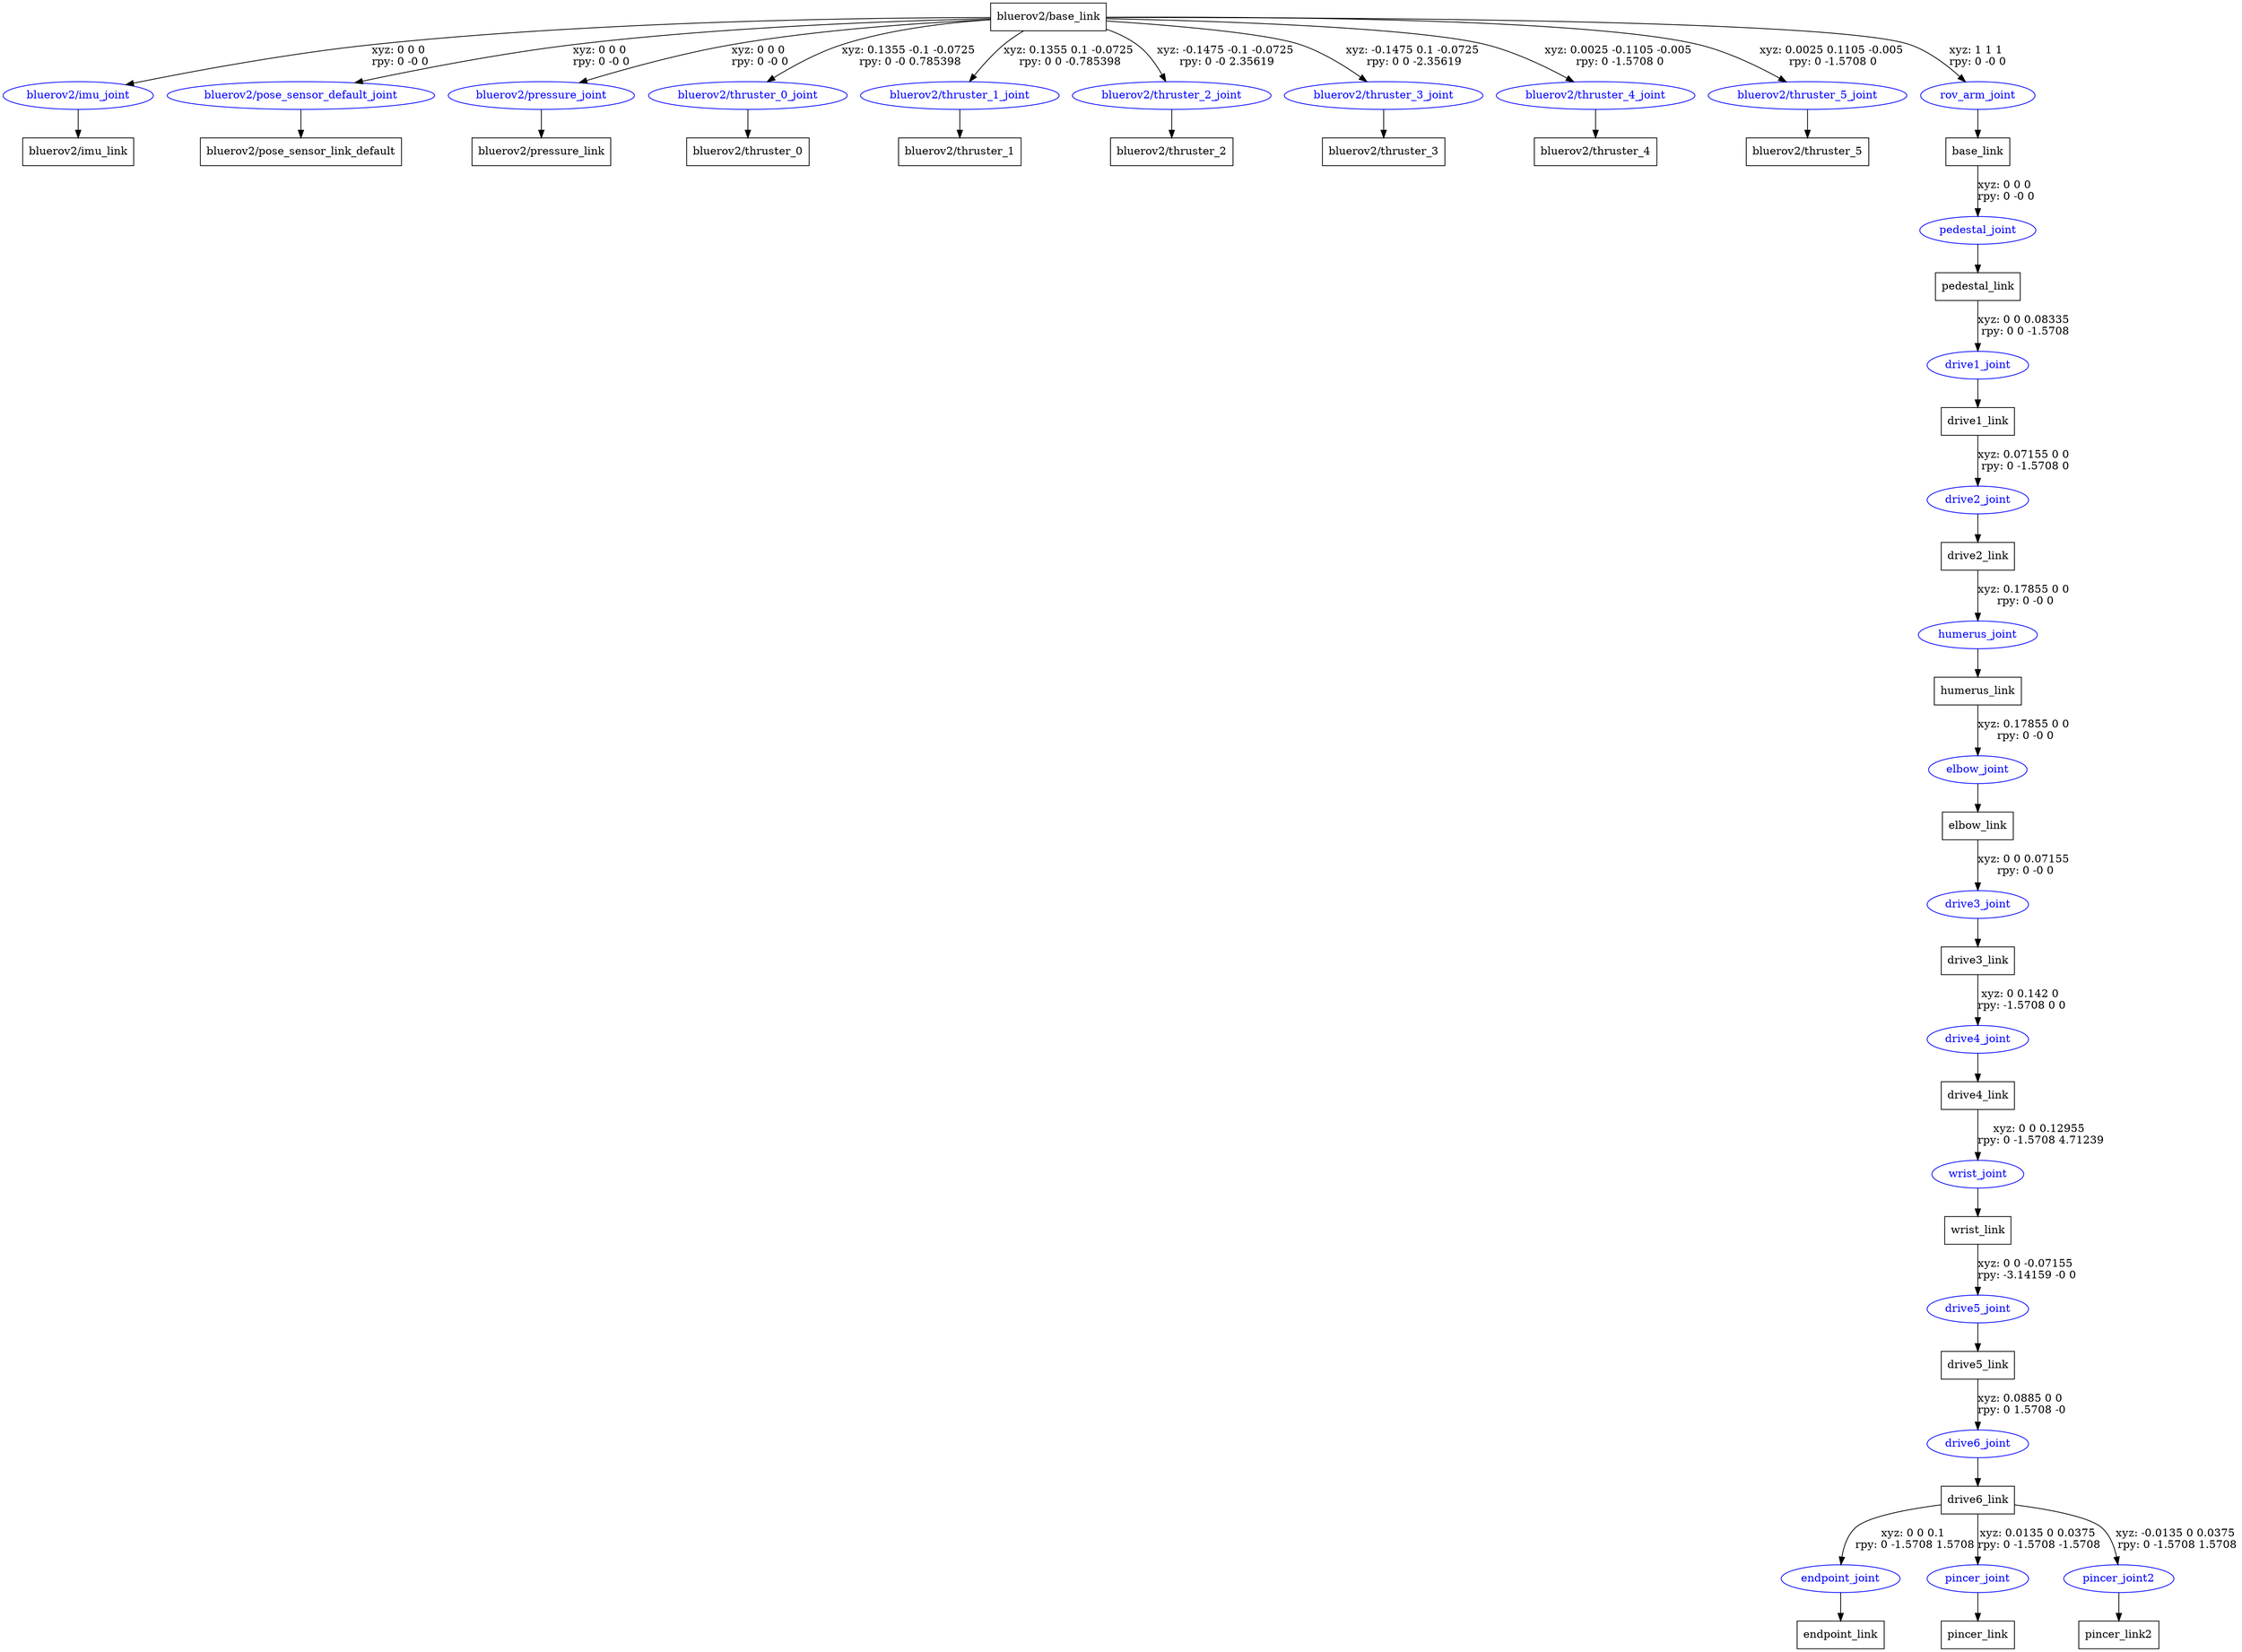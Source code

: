 digraph G {
node [shape=box];
"bluerov2/base_link" [label="bluerov2/base_link"];
"bluerov2/imu_link" [label="bluerov2/imu_link"];
"bluerov2/pose_sensor_link_default" [label="bluerov2/pose_sensor_link_default"];
"bluerov2/pressure_link" [label="bluerov2/pressure_link"];
"bluerov2/thruster_0" [label="bluerov2/thruster_0"];
"bluerov2/thruster_1" [label="bluerov2/thruster_1"];
"bluerov2/thruster_2" [label="bluerov2/thruster_2"];
"bluerov2/thruster_3" [label="bluerov2/thruster_3"];
"bluerov2/thruster_4" [label="bluerov2/thruster_4"];
"bluerov2/thruster_5" [label="bluerov2/thruster_5"];
"base_link" [label="base_link"];
"pedestal_link" [label="pedestal_link"];
"drive1_link" [label="drive1_link"];
"drive2_link" [label="drive2_link"];
"humerus_link" [label="humerus_link"];
"elbow_link" [label="elbow_link"];
"drive3_link" [label="drive3_link"];
"drive4_link" [label="drive4_link"];
"wrist_link" [label="wrist_link"];
"drive5_link" [label="drive5_link"];
"drive6_link" [label="drive6_link"];
"endpoint_link" [label="endpoint_link"];
"pincer_link" [label="pincer_link"];
"pincer_link2" [label="pincer_link2"];
node [shape=ellipse, color=blue, fontcolor=blue];
"bluerov2/base_link" -> "bluerov2/imu_joint" [label="xyz: 0 0 0 \nrpy: 0 -0 0"]
"bluerov2/imu_joint" -> "bluerov2/imu_link"
"bluerov2/base_link" -> "bluerov2/pose_sensor_default_joint" [label="xyz: 0 0 0 \nrpy: 0 -0 0"]
"bluerov2/pose_sensor_default_joint" -> "bluerov2/pose_sensor_link_default"
"bluerov2/base_link" -> "bluerov2/pressure_joint" [label="xyz: 0 0 0 \nrpy: 0 -0 0"]
"bluerov2/pressure_joint" -> "bluerov2/pressure_link"
"bluerov2/base_link" -> "bluerov2/thruster_0_joint" [label="xyz: 0.1355 -0.1 -0.0725 \nrpy: 0 -0 0.785398"]
"bluerov2/thruster_0_joint" -> "bluerov2/thruster_0"
"bluerov2/base_link" -> "bluerov2/thruster_1_joint" [label="xyz: 0.1355 0.1 -0.0725 \nrpy: 0 0 -0.785398"]
"bluerov2/thruster_1_joint" -> "bluerov2/thruster_1"
"bluerov2/base_link" -> "bluerov2/thruster_2_joint" [label="xyz: -0.1475 -0.1 -0.0725 \nrpy: 0 -0 2.35619"]
"bluerov2/thruster_2_joint" -> "bluerov2/thruster_2"
"bluerov2/base_link" -> "bluerov2/thruster_3_joint" [label="xyz: -0.1475 0.1 -0.0725 \nrpy: 0 0 -2.35619"]
"bluerov2/thruster_3_joint" -> "bluerov2/thruster_3"
"bluerov2/base_link" -> "bluerov2/thruster_4_joint" [label="xyz: 0.0025 -0.1105 -0.005 \nrpy: 0 -1.5708 0"]
"bluerov2/thruster_4_joint" -> "bluerov2/thruster_4"
"bluerov2/base_link" -> "bluerov2/thruster_5_joint" [label="xyz: 0.0025 0.1105 -0.005 \nrpy: 0 -1.5708 0"]
"bluerov2/thruster_5_joint" -> "bluerov2/thruster_5"
"bluerov2/base_link" -> "rov_arm_joint" [label="xyz: 1 1 1 \nrpy: 0 -0 0"]
"rov_arm_joint" -> "base_link"
"base_link" -> "pedestal_joint" [label="xyz: 0 0 0 \nrpy: 0 -0 0"]
"pedestal_joint" -> "pedestal_link"
"pedestal_link" -> "drive1_joint" [label="xyz: 0 0 0.08335 \nrpy: 0 0 -1.5708"]
"drive1_joint" -> "drive1_link"
"drive1_link" -> "drive2_joint" [label="xyz: 0.07155 0 0 \nrpy: 0 -1.5708 0"]
"drive2_joint" -> "drive2_link"
"drive2_link" -> "humerus_joint" [label="xyz: 0.17855 0 0 \nrpy: 0 -0 0"]
"humerus_joint" -> "humerus_link"
"humerus_link" -> "elbow_joint" [label="xyz: 0.17855 0 0 \nrpy: 0 -0 0"]
"elbow_joint" -> "elbow_link"
"elbow_link" -> "drive3_joint" [label="xyz: 0 0 0.07155 \nrpy: 0 -0 0"]
"drive3_joint" -> "drive3_link"
"drive3_link" -> "drive4_joint" [label="xyz: 0 0.142 0 \nrpy: -1.5708 0 0"]
"drive4_joint" -> "drive4_link"
"drive4_link" -> "wrist_joint" [label="xyz: 0 0 0.12955 \nrpy: 0 -1.5708 4.71239"]
"wrist_joint" -> "wrist_link"
"wrist_link" -> "drive5_joint" [label="xyz: 0 0 -0.07155 \nrpy: -3.14159 -0 0"]
"drive5_joint" -> "drive5_link"
"drive5_link" -> "drive6_joint" [label="xyz: 0.0885 0 0 \nrpy: 0 1.5708 -0"]
"drive6_joint" -> "drive6_link"
"drive6_link" -> "endpoint_joint" [label="xyz: 0 0 0.1 \nrpy: 0 -1.5708 1.5708"]
"endpoint_joint" -> "endpoint_link"
"drive6_link" -> "pincer_joint" [label="xyz: 0.0135 0 0.0375 \nrpy: 0 -1.5708 -1.5708"]
"pincer_joint" -> "pincer_link"
"drive6_link" -> "pincer_joint2" [label="xyz: -0.0135 0 0.0375 \nrpy: 0 -1.5708 1.5708"]
"pincer_joint2" -> "pincer_link2"
}
